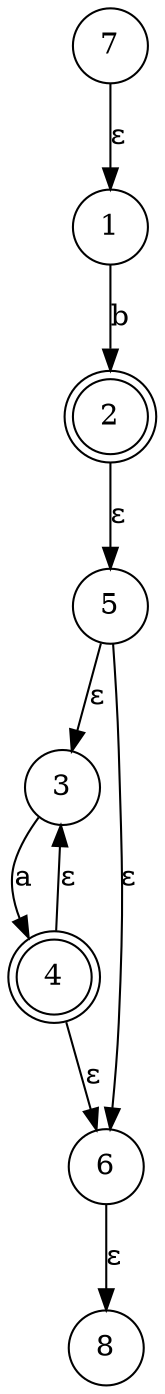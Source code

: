 digraph NFA {
5 [ label = "5", shape ="circle" ] 
7 [ label = "7", shape ="circle" ] 
1 [ label = "1", shape ="circle" ] 
3 [ label = "3", shape ="circle" ] 
8 [ label = "8", shape ="circle" ] 
2 [ label = "2", shape ="doublecircle" ] 
4 [ label = "4", shape ="doublecircle" ] 
6 [ label = "6", shape ="circle" ] 
5->3 [ label = "ε" ]
5->6 [ label = "ε" ]
7->1 [ label = "ε" ]
1->2 [ label = "b" ]
3->4 [ label = "a" ]
2->5 [ label = "ε" ]
4->3 [ label = "ε" ]
4->6 [ label = "ε" ]
6->8 [ label = "ε" ]
}

